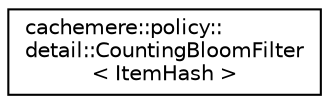 digraph "Graphical Class Hierarchy"
{
 // LATEX_PDF_SIZE
  edge [fontname="Helvetica",fontsize="10",labelfontname="Helvetica",labelfontsize="10"];
  node [fontname="Helvetica",fontsize="10",shape=record];
  rankdir="LR";
  Node0 [label="cachemere::policy::\ldetail::CountingBloomFilter\l\< ItemHash \>",height=0.2,width=0.4,color="black", fillcolor="white", style="filled",URL="$classcachemere_1_1policy_1_1detail_1_1CountingBloomFilter.html",tooltip="Space-efficient probabilistic data structure to estimate the number of times an item was inserted in ..."];
}

